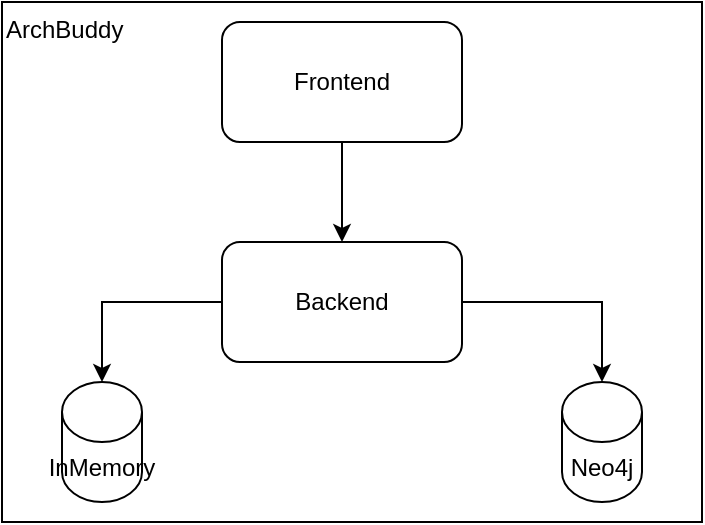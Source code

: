 <mxfile version="19.0.3" type="device" pages="3"><diagram id="ECRIwOsaevUbnALK1Nbl" name="Simplified Architecture"><mxGraphModel dx="946" dy="680" grid="1" gridSize="10" guides="1" tooltips="1" connect="1" arrows="1" fold="1" page="1" pageScale="1" pageWidth="850" pageHeight="1100" math="0" shadow="0"><root><mxCell id="0"/><mxCell id="1" parent="0"/><mxCell id="4bt8JmVCeCcWvos4akgX-1" value="ArchBuddy" style="rounded=0;whiteSpace=wrap;html=1;align=left;verticalAlign=top;" parent="1" vertex="1"><mxGeometry x="180" y="200" width="350" height="260" as="geometry"/></mxCell><mxCell id="4bt8JmVCeCcWvos4akgX-2" style="edgeStyle=orthogonalEdgeStyle;rounded=0;orthogonalLoop=1;jettySize=auto;html=1;entryX=0.5;entryY=0;entryDx=0;entryDy=0;entryPerimeter=0;" parent="1" source="4bt8JmVCeCcWvos4akgX-4" target="4bt8JmVCeCcWvos4akgX-7" edge="1"><mxGeometry relative="1" as="geometry"/></mxCell><mxCell id="4bt8JmVCeCcWvos4akgX-3" style="edgeStyle=orthogonalEdgeStyle;rounded=0;orthogonalLoop=1;jettySize=auto;html=1;entryX=0.5;entryY=0;entryDx=0;entryDy=0;entryPerimeter=0;" parent="1" source="4bt8JmVCeCcWvos4akgX-4" target="4bt8JmVCeCcWvos4akgX-8" edge="1"><mxGeometry relative="1" as="geometry"/></mxCell><mxCell id="4bt8JmVCeCcWvos4akgX-4" value="Backend" style="rounded=1;whiteSpace=wrap;html=1;" parent="1" vertex="1"><mxGeometry x="290" y="320" width="120" height="60" as="geometry"/></mxCell><mxCell id="4bt8JmVCeCcWvos4akgX-5" style="edgeStyle=orthogonalEdgeStyle;rounded=0;orthogonalLoop=1;jettySize=auto;html=1;entryX=0.5;entryY=0;entryDx=0;entryDy=0;" parent="1" source="4bt8JmVCeCcWvos4akgX-6" target="4bt8JmVCeCcWvos4akgX-4" edge="1"><mxGeometry relative="1" as="geometry"/></mxCell><mxCell id="4bt8JmVCeCcWvos4akgX-6" value="Frontend" style="rounded=1;whiteSpace=wrap;html=1;" parent="1" vertex="1"><mxGeometry x="290" y="210" width="120" height="60" as="geometry"/></mxCell><mxCell id="4bt8JmVCeCcWvos4akgX-7" value="InMemory" style="shape=cylinder3;whiteSpace=wrap;html=1;boundedLbl=1;backgroundOutline=1;size=15;" parent="1" vertex="1"><mxGeometry x="210" y="390" width="40" height="60" as="geometry"/></mxCell><mxCell id="4bt8JmVCeCcWvos4akgX-8" value="Neo4j" style="shape=cylinder3;whiteSpace=wrap;html=1;boundedLbl=1;backgroundOutline=1;size=15;" parent="1" vertex="1"><mxGeometry x="460" y="390" width="40" height="60" as="geometry"/></mxCell></root></mxGraphModel></diagram><diagram id="mmAUpQD3ylELATERHeT5" name="DER"><mxGraphModel dx="1796" dy="680" grid="1" gridSize="10" guides="1" tooltips="1" connect="1" arrows="1" fold="1" page="1" pageScale="1" pageWidth="850" pageHeight="1100" math="0" shadow="0"><root><mxCell id="0"/><mxCell id="1" parent="0"/><mxCell id="T6v0pwldo_zBCdLNgPwM-7" value="" style="rounded=0;whiteSpace=wrap;html=1;fillColor=none;dashed=1;strokeWidth=2;" parent="1" vertex="1"><mxGeometry x="-30" y="290" width="770" height="390" as="geometry"/></mxCell><mxCell id="WkL4lG4fV4KYfJ4f6us_-1" value="Entity" style="swimlane;fontStyle=1;align=center;verticalAlign=top;childLayout=stackLayout;horizontal=1;startSize=26;horizontalStack=0;resizeParent=1;resizeParentMax=0;resizeLast=0;collapsible=1;marginBottom=0;" parent="1" vertex="1"><mxGeometry x="120.06" width="160" height="234" as="geometry"><mxRectangle x="120.06" y="40" width="70" height="26" as="alternateBounds"/></mxGeometry></mxCell><mxCell id="WkL4lG4fV4KYfJ4f6us_-2" value="+ id: uuid" style="text;strokeColor=none;fillColor=none;align=left;verticalAlign=top;spacingLeft=4;spacingRight=4;overflow=hidden;rotatable=0;points=[[0,0.5],[1,0.5]];portConstraint=eastwest;" parent="WkL4lG4fV4KYfJ4f6us_-1" vertex="1"><mxGeometry y="26" width="160" height="26" as="geometry"/></mxCell><mxCell id="yqpnCSRdpN5g07DnJAGt-5" value="+ name: string" style="text;strokeColor=none;fillColor=none;align=left;verticalAlign=top;spacingLeft=4;spacingRight=4;overflow=hidden;rotatable=0;points=[[0,0.5],[1,0.5]];portConstraint=eastwest;" parent="WkL4lG4fV4KYfJ4f6us_-1" vertex="1"><mxGeometry y="52" width="160" height="26" as="geometry"/></mxCell><mxCell id="yqpnCSRdpN5g07DnJAGt-7" value="+ description: string" style="text;strokeColor=none;fillColor=none;align=left;verticalAlign=top;spacingLeft=4;spacingRight=4;overflow=hidden;rotatable=0;points=[[0,0.5],[1,0.5]];portConstraint=eastwest;" parent="WkL4lG4fV4KYfJ4f6us_-1" vertex="1"><mxGeometry y="78" width="160" height="26" as="geometry"/></mxCell><mxCell id="yqpnCSRdpN5g07DnJAGt-8" value="+ type: enum" style="text;strokeColor=none;fillColor=none;align=left;verticalAlign=top;spacingLeft=4;spacingRight=4;overflow=hidden;rotatable=0;points=[[0,0.5],[1,0.5]];portConstraint=eastwest;" parent="WkL4lG4fV4KYfJ4f6us_-1" vertex="1"><mxGeometry y="104" width="160" height="26" as="geometry"/></mxCell><mxCell id="yqpnCSRdpN5g07DnJAGt-9" value="+ variant: enum" style="text;strokeColor=none;fillColor=none;align=left;verticalAlign=top;spacingLeft=4;spacingRight=4;overflow=hidden;rotatable=0;points=[[0,0.5],[1,0.5]];portConstraint=eastwest;" parent="WkL4lG4fV4KYfJ4f6us_-1" vertex="1"><mxGeometry y="130" width="160" height="26" as="geometry"/></mxCell><mxCell id="yqpnCSRdpN5g07DnJAGt-10" value="+ includedAt: Date" style="text;strokeColor=none;fillColor=none;align=left;verticalAlign=top;spacingLeft=4;spacingRight=4;overflow=hidden;rotatable=0;points=[[0,0.5],[1,0.5]];portConstraint=eastwest;" parent="WkL4lG4fV4KYfJ4f6us_-1" vertex="1"><mxGeometry y="156" width="160" height="26" as="geometry"/></mxCell><mxCell id="yqpnCSRdpN5g07DnJAGt-11" value="+ updatedAt: Date" style="text;strokeColor=none;fillColor=none;align=left;verticalAlign=top;spacingLeft=4;spacingRight=4;overflow=hidden;rotatable=0;points=[[0,0.5],[1,0.5]];portConstraint=eastwest;" parent="WkL4lG4fV4KYfJ4f6us_-1" vertex="1"><mxGeometry y="182" width="160" height="26" as="geometry"/></mxCell><mxCell id="yqpnCSRdpN5g07DnJAGt-12" value="+ active: Boolean" style="text;strokeColor=none;fillColor=none;align=left;verticalAlign=top;spacingLeft=4;spacingRight=4;overflow=hidden;rotatable=0;points=[[0,0.5],[1,0.5]];portConstraint=eastwest;" parent="WkL4lG4fV4KYfJ4f6us_-1" vertex="1"><mxGeometry y="208" width="160" height="26" as="geometry"/></mxCell><mxCell id="yqpnCSRdpN5g07DnJAGt-13" value="Relation" style="swimlane;fontStyle=1;align=center;verticalAlign=top;childLayout=stackLayout;horizontal=1;startSize=26;horizontalStack=0;resizeParent=1;resizeParentMax=0;resizeLast=0;collapsible=1;marginBottom=0;" parent="1" vertex="1"><mxGeometry x="400.06" width="160" height="234" as="geometry"/></mxCell><mxCell id="yqpnCSRdpN5g07DnJAGt-14" value="+ id: uuid" style="text;strokeColor=none;fillColor=none;align=left;verticalAlign=top;spacingLeft=4;spacingRight=4;overflow=hidden;rotatable=0;points=[[0,0.5],[1,0.5]];portConstraint=eastwest;" parent="yqpnCSRdpN5g07DnJAGt-13" vertex="1"><mxGeometry y="26" width="160" height="26" as="geometry"/></mxCell><mxCell id="yqpnCSRdpN5g07DnJAGt-17" value="+ description: string" style="text;strokeColor=none;fillColor=none;align=left;verticalAlign=top;spacingLeft=4;spacingRight=4;overflow=hidden;rotatable=0;points=[[0,0.5],[1,0.5]];portConstraint=eastwest;" parent="yqpnCSRdpN5g07DnJAGt-13" vertex="1"><mxGeometry y="52" width="160" height="26" as="geometry"/></mxCell><mxCell id="yqpnCSRdpN5g07DnJAGt-18" value="+ detail: string" style="text;strokeColor=none;fillColor=none;align=left;verticalAlign=top;spacingLeft=4;spacingRight=4;overflow=hidden;rotatable=0;points=[[0,0.5],[1,0.5]];portConstraint=eastwest;" parent="yqpnCSRdpN5g07DnJAGt-13" vertex="1"><mxGeometry y="78" width="160" height="26" as="geometry"/></mxCell><mxCell id="yqpnCSRdpN5g07DnJAGt-22" value="+ source: entity" style="text;strokeColor=none;fillColor=none;align=left;verticalAlign=top;spacingLeft=4;spacingRight=4;overflow=hidden;rotatable=0;points=[[0,0.5],[1,0.5]];portConstraint=eastwest;" parent="yqpnCSRdpN5g07DnJAGt-13" vertex="1"><mxGeometry y="104" width="160" height="26" as="geometry"/></mxCell><mxCell id="yqpnCSRdpN5g07DnJAGt-23" value="+ target: entity" style="text;strokeColor=none;fillColor=none;align=left;verticalAlign=top;spacingLeft=4;spacingRight=4;overflow=hidden;rotatable=0;points=[[0,0.5],[1,0.5]];portConstraint=eastwest;" parent="yqpnCSRdpN5g07DnJAGt-13" vertex="1"><mxGeometry y="130" width="160" height="26" as="geometry"/></mxCell><mxCell id="yqpnCSRdpN5g07DnJAGt-24" value="+ includedAt: Date" style="text;strokeColor=none;fillColor=none;align=left;verticalAlign=top;spacingLeft=4;spacingRight=4;overflow=hidden;rotatable=0;points=[[0,0.5],[1,0.5]];portConstraint=eastwest;" parent="yqpnCSRdpN5g07DnJAGt-13" vertex="1"><mxGeometry y="156" width="160" height="26" as="geometry"/></mxCell><mxCell id="yqpnCSRdpN5g07DnJAGt-26" value="+ active: Boolean" style="text;strokeColor=none;fillColor=none;align=left;verticalAlign=top;spacingLeft=4;spacingRight=4;overflow=hidden;rotatable=0;points=[[0,0.5],[1,0.5]];portConstraint=eastwest;" parent="yqpnCSRdpN5g07DnJAGt-13" vertex="1"><mxGeometry y="182" width="160" height="26" as="geometry"/></mxCell><mxCell id="yqpnCSRdpN5g07DnJAGt-25" value="+ updatedAt: Date" style="text;strokeColor=none;fillColor=none;align=left;verticalAlign=top;spacingLeft=4;spacingRight=4;overflow=hidden;rotatable=0;points=[[0,0.5],[1,0.5]];portConstraint=eastwest;" parent="yqpnCSRdpN5g07DnJAGt-13" vertex="1"><mxGeometry y="208" width="160" height="26" as="geometry"/></mxCell><mxCell id="yqpnCSRdpN5g07DnJAGt-27" value="1" style="endArrow=open;html=1;endSize=12;startArrow=diamondThin;startSize=14;startFill=1;edgeStyle=orthogonalEdgeStyle;align=left;verticalAlign=bottom;rounded=0;" parent="1" source="yqpnCSRdpN5g07DnJAGt-22" target="WkL4lG4fV4KYfJ4f6us_-1" edge="1"><mxGeometry x="-0.5" relative="1" as="geometry"><mxPoint x="320.06" y="-90" as="sourcePoint"/><mxPoint x="480.06" y="-90" as="targetPoint"/><mxPoint as="offset"/></mxGeometry></mxCell><mxCell id="yqpnCSRdpN5g07DnJAGt-28" value="1" style="endArrow=open;html=1;endSize=12;startArrow=diamondThin;startSize=14;startFill=1;edgeStyle=orthogonalEdgeStyle;align=left;verticalAlign=bottom;rounded=0;" parent="1" source="yqpnCSRdpN5g07DnJAGt-23" target="WkL4lG4fV4KYfJ4f6us_-1" edge="1"><mxGeometry x="-0.5" relative="1" as="geometry"><mxPoint x="480.06" y="127" as="sourcePoint"/><mxPoint x="280.06" y="127" as="targetPoint"/><Array as="points"><mxPoint x="320.06" y="143"/><mxPoint x="320.06" y="143"/></Array><mxPoint as="offset"/></mxGeometry></mxCell><mxCell id="yqpnCSRdpN5g07DnJAGt-29" value="DiagramItem" style="swimlane;fontStyle=0;childLayout=stackLayout;horizontal=1;startSize=26;fillColor=none;horizontalStack=0;resizeParent=1;resizeParentMax=0;resizeLast=0;collapsible=1;marginBottom=0;" parent="1" vertex="1"><mxGeometry x="400.06" y="560" width="160" height="78" as="geometry"/></mxCell><mxCell id="yqpnCSRdpN5g07DnJAGt-33" value="+ id: uuid" style="text;strokeColor=none;fillColor=none;align=left;verticalAlign=top;spacingLeft=4;spacingRight=4;overflow=hidden;rotatable=0;points=[[0,0.5],[1,0.5]];portConstraint=eastwest;" parent="yqpnCSRdpN5g07DnJAGt-29" vertex="1"><mxGeometry y="26" width="160" height="26" as="geometry"/></mxCell><mxCell id="yqpnCSRdpN5g07DnJAGt-51" value="+ diagram: diagram" style="text;strokeColor=none;fillColor=none;align=left;verticalAlign=top;spacingLeft=4;spacingRight=4;overflow=hidden;rotatable=0;points=[[0,0.5],[1,0.5]];portConstraint=eastwest;" parent="yqpnCSRdpN5g07DnJAGt-29" vertex="1"><mxGeometry y="52" width="160" height="26" as="geometry"/></mxCell><mxCell id="yqpnCSRdpN5g07DnJAGt-34" value="Node" style="swimlane;fontStyle=0;childLayout=stackLayout;horizontal=1;startSize=26;fillColor=none;horizontalStack=0;resizeParent=1;resizeParentMax=0;resizeLast=0;collapsible=1;marginBottom=0;" parent="1" vertex="1"><mxGeometry x="120.06" y="320" width="160" height="130" as="geometry"/></mxCell><mxCell id="yqpnCSRdpN5g07DnJAGt-57" value="+ id: uuid" style="text;strokeColor=none;fillColor=none;align=left;verticalAlign=top;spacingLeft=4;spacingRight=4;overflow=hidden;rotatable=0;points=[[0,0.5],[1,0.5]];portConstraint=eastwest;" parent="yqpnCSRdpN5g07DnJAGt-34" vertex="1"><mxGeometry y="26" width="160" height="26" as="geometry"/></mxCell><mxCell id="yqpnCSRdpN5g07DnJAGt-35" value="+ x: number" style="text;strokeColor=none;fillColor=none;align=left;verticalAlign=top;spacingLeft=4;spacingRight=4;overflow=hidden;rotatable=0;points=[[0,0.5],[1,0.5]];portConstraint=eastwest;" parent="yqpnCSRdpN5g07DnJAGt-34" vertex="1"><mxGeometry y="52" width="160" height="26" as="geometry"/></mxCell><mxCell id="yqpnCSRdpN5g07DnJAGt-36" value="+ y: number" style="text;strokeColor=none;fillColor=none;align=left;verticalAlign=top;spacingLeft=4;spacingRight=4;overflow=hidden;rotatable=0;points=[[0,0.5],[1,0.5]];portConstraint=eastwest;" parent="yqpnCSRdpN5g07DnJAGt-34" vertex="1"><mxGeometry y="78" width="160" height="26" as="geometry"/></mxCell><mxCell id="yqpnCSRdpN5g07DnJAGt-59" value="+ entity: entity" style="text;strokeColor=none;fillColor=none;align=left;verticalAlign=top;spacingLeft=4;spacingRight=4;overflow=hidden;rotatable=0;points=[[0,0.5],[1,0.5]];portConstraint=eastwest;" parent="yqpnCSRdpN5g07DnJAGt-34" vertex="1"><mxGeometry y="104" width="160" height="26" as="geometry"/></mxCell><mxCell id="yqpnCSRdpN5g07DnJAGt-39" value="Edge" style="swimlane;fontStyle=0;childLayout=stackLayout;horizontal=1;startSize=26;fillColor=none;horizontalStack=0;resizeParent=1;resizeParentMax=0;resizeLast=0;collapsible=1;marginBottom=0;" parent="1" vertex="1"><mxGeometry x="400.06" y="320" width="160" height="156" as="geometry"/></mxCell><mxCell id="yqpnCSRdpN5g07DnJAGt-58" value="+ id: uuid" style="text;strokeColor=none;fillColor=none;align=left;verticalAlign=top;spacingLeft=4;spacingRight=4;overflow=hidden;rotatable=0;points=[[0,0.5],[1,0.5]];portConstraint=eastwest;" parent="yqpnCSRdpN5g07DnJAGt-39" vertex="1"><mxGeometry y="26" width="160" height="26" as="geometry"/></mxCell><mxCell id="yqpnCSRdpN5g07DnJAGt-40" value="+ sourceHandle: string" style="text;strokeColor=none;fillColor=none;align=left;verticalAlign=top;spacingLeft=4;spacingRight=4;overflow=hidden;rotatable=0;points=[[0,0.5],[1,0.5]];portConstraint=eastwest;" parent="yqpnCSRdpN5g07DnJAGt-39" vertex="1"><mxGeometry y="52" width="160" height="26" as="geometry"/></mxCell><mxCell id="yqpnCSRdpN5g07DnJAGt-41" value="+ targetHandle: string" style="text;strokeColor=none;fillColor=none;align=left;verticalAlign=top;spacingLeft=4;spacingRight=4;overflow=hidden;rotatable=0;points=[[0,0.5],[1,0.5]];portConstraint=eastwest;" parent="yqpnCSRdpN5g07DnJAGt-39" vertex="1"><mxGeometry y="78" width="160" height="26" as="geometry"/></mxCell><mxCell id="yqpnCSRdpN5g07DnJAGt-42" value="+ edgeType: Enum" style="text;strokeColor=none;fillColor=none;align=left;verticalAlign=top;spacingLeft=4;spacingRight=4;overflow=hidden;rotatable=0;points=[[0,0.5],[1,0.5]];portConstraint=eastwest;" parent="yqpnCSRdpN5g07DnJAGt-39" vertex="1"><mxGeometry y="104" width="160" height="26" as="geometry"/></mxCell><mxCell id="yqpnCSRdpN5g07DnJAGt-61" value="+ relation: relation" style="text;strokeColor=none;fillColor=none;align=left;verticalAlign=top;spacingLeft=4;spacingRight=4;overflow=hidden;rotatable=0;points=[[0,0.5],[1,0.5]];portConstraint=eastwest;" parent="yqpnCSRdpN5g07DnJAGt-39" vertex="1"><mxGeometry y="130" width="160" height="26" as="geometry"/></mxCell><mxCell id="yqpnCSRdpN5g07DnJAGt-44" value="Extends" style="endArrow=block;endSize=16;endFill=0;html=1;rounded=0;" parent="1" source="yqpnCSRdpN5g07DnJAGt-34" target="yqpnCSRdpN5g07DnJAGt-29" edge="1"><mxGeometry width="160" relative="1" as="geometry"><mxPoint x="200.06" y="350" as="sourcePoint"/><mxPoint x="80.06" y="510" as="targetPoint"/></mxGeometry></mxCell><mxCell id="yqpnCSRdpN5g07DnJAGt-45" value="Extends" style="endArrow=block;endSize=16;endFill=0;html=1;rounded=0;" parent="1" source="yqpnCSRdpN5g07DnJAGt-39" target="yqpnCSRdpN5g07DnJAGt-29" edge="1"><mxGeometry width="160" relative="1" as="geometry"><mxPoint x="231.797" y="454" as="sourcePoint"/><mxPoint x="290.389" y="550" as="targetPoint"/></mxGeometry></mxCell><mxCell id="yqpnCSRdpN5g07DnJAGt-46" value="Diagram" style="swimlane;fontStyle=0;childLayout=stackLayout;horizontal=1;startSize=26;fillColor=none;horizontalStack=0;resizeParent=1;resizeParentMax=0;resizeLast=0;collapsible=1;marginBottom=0;" parent="1" vertex="1"><mxGeometry x="120.06" y="560" width="160" height="104" as="geometry"/></mxCell><mxCell id="yqpnCSRdpN5g07DnJAGt-47" value="+ id: uuid" style="text;strokeColor=none;fillColor=none;align=left;verticalAlign=top;spacingLeft=4;spacingRight=4;overflow=hidden;rotatable=0;points=[[0,0.5],[1,0.5]];portConstraint=eastwest;" parent="yqpnCSRdpN5g07DnJAGt-46" vertex="1"><mxGeometry y="26" width="160" height="26" as="geometry"/></mxCell><mxCell id="yqpnCSRdpN5g07DnJAGt-48" value="+ name: string" style="text;strokeColor=none;fillColor=none;align=left;verticalAlign=top;spacingLeft=4;spacingRight=4;overflow=hidden;rotatable=0;points=[[0,0.5],[1,0.5]];portConstraint=eastwest;" parent="yqpnCSRdpN5g07DnJAGt-46" vertex="1"><mxGeometry y="52" width="160" height="26" as="geometry"/></mxCell><mxCell id="yqpnCSRdpN5g07DnJAGt-55" value="+ entity: entity" style="text;strokeColor=none;fillColor=none;align=left;verticalAlign=top;spacingLeft=4;spacingRight=4;overflow=hidden;rotatable=0;points=[[0,0.5],[1,0.5]];portConstraint=eastwest;" parent="yqpnCSRdpN5g07DnJAGt-46" vertex="1"><mxGeometry y="78" width="160" height="26" as="geometry"/></mxCell><mxCell id="yqpnCSRdpN5g07DnJAGt-52" value="has" style="endArrow=open;html=1;endSize=12;startArrow=diamondThin;startSize=14;startFill=0;edgeStyle=orthogonalEdgeStyle;rounded=0;" parent="1" source="yqpnCSRdpN5g07DnJAGt-51" target="yqpnCSRdpN5g07DnJAGt-46" edge="1"><mxGeometry relative="1" as="geometry"><mxPoint x="340.06" y="560" as="sourcePoint"/><mxPoint x="500.06" y="560" as="targetPoint"/><Array as="points"><mxPoint x="310.06" y="625"/><mxPoint x="310.06" y="625"/></Array></mxGeometry></mxCell><mxCell id="yqpnCSRdpN5g07DnJAGt-53" value="0..n" style="edgeLabel;resizable=0;html=1;align=left;verticalAlign=top;" parent="yqpnCSRdpN5g07DnJAGt-52" connectable="0" vertex="1"><mxGeometry x="-1" relative="1" as="geometry"><mxPoint x="-40" y="-25" as="offset"/></mxGeometry></mxCell><mxCell id="yqpnCSRdpN5g07DnJAGt-54" value="1" style="edgeLabel;resizable=0;html=1;align=right;verticalAlign=top;" parent="yqpnCSRdpN5g07DnJAGt-52" connectable="0" vertex="1"><mxGeometry x="1" relative="1" as="geometry"><mxPoint x="25" as="offset"/></mxGeometry></mxCell><mxCell id="yqpnCSRdpN5g07DnJAGt-56" value="U" style="endArrow=open;html=1;endSize=12;startArrow=diamondThin;startSize=14;startFill=1;edgeStyle=orthogonalEdgeStyle;align=left;verticalAlign=bottom;rounded=0;" parent="1" source="yqpnCSRdpN5g07DnJAGt-55" target="WkL4lG4fV4KYfJ4f6us_-1" edge="1"><mxGeometry x="-1" y="3" relative="1" as="geometry"><mxPoint x="80.06" y="420" as="sourcePoint"/><mxPoint x="240.06" y="420" as="targetPoint"/><Array as="points"><mxPoint x="40.06" y="650"/><mxPoint x="40.06" y="157"/></Array></mxGeometry></mxCell><mxCell id="T6v0pwldo_zBCdLNgPwM-1" value="Used for C4 level 2, 3 (not in user yet)" style="edgeLabel;html=1;align=center;verticalAlign=middle;resizable=0;points=[];rotation=90;" parent="yqpnCSRdpN5g07DnJAGt-56" vertex="1" connectable="0"><mxGeometry x="0.041" y="-3" relative="1" as="geometry"><mxPoint x="-3" y="110" as="offset"/></mxGeometry></mxCell><mxCell id="yqpnCSRdpN5g07DnJAGt-60" value="1" style="endArrow=open;html=1;endSize=12;startArrow=diamondThin;startSize=14;startFill=1;edgeStyle=orthogonalEdgeStyle;align=left;verticalAlign=bottom;rounded=0;" parent="1" source="yqpnCSRdpN5g07DnJAGt-59" target="WkL4lG4fV4KYfJ4f6us_-1" edge="1"><mxGeometry x="-0.888" relative="1" as="geometry"><mxPoint x="-39.94" y="674.0" as="sourcePoint"/><mxPoint x="120.06" y="167" as="targetPoint"/><Array as="points"><mxPoint x="80" y="440"/><mxPoint x="80" y="260"/><mxPoint x="200" y="260"/></Array><mxPoint as="offset"/></mxGeometry></mxCell><mxCell id="yqpnCSRdpN5g07DnJAGt-62" value="1" style="endArrow=open;html=1;endSize=12;startArrow=diamondThin;startSize=14;startFill=1;edgeStyle=orthogonalEdgeStyle;align=left;verticalAlign=bottom;rounded=0;" parent="1" source="yqpnCSRdpN5g07DnJAGt-61" target="yqpnCSRdpN5g07DnJAGt-13" edge="1"><mxGeometry x="-0.888" relative="1" as="geometry"><mxPoint x="120.06" y="467.034" as="sourcePoint"/><mxPoint x="120.06" y="250" as="targetPoint"/><Array as="points"><mxPoint x="600" y="460"/><mxPoint x="600" y="260"/><mxPoint x="480" y="260"/></Array><mxPoint as="offset"/></mxGeometry></mxCell><mxCell id="T6v0pwldo_zBCdLNgPwM-3" style="edgeStyle=orthogonalEdgeStyle;rounded=0;orthogonalLoop=1;jettySize=auto;html=1;strokeColor=#B5739D;strokeWidth=3;" parent="1" source="T6v0pwldo_zBCdLNgPwM-2" target="yqpnCSRdpN5g07DnJAGt-9" edge="1"><mxGeometry relative="1" as="geometry"><Array as="points"><mxPoint x="-20" y="143"/><mxPoint x="-20" y="143"/></Array></mxGeometry></mxCell><mxCell id="T6v0pwldo_zBCdLNgPwM-4" style="edgeStyle=orthogonalEdgeStyle;rounded=0;orthogonalLoop=1;jettySize=auto;html=1;strokeColor=#B5739D;strokeWidth=3;exitX=1;exitY=0.5;exitDx=0;exitDy=0;" parent="1" source="EVARLMbGSnJAhbbtar2K-2" target="yqpnCSRdpN5g07DnJAGt-12" edge="1"><mxGeometry relative="1" as="geometry"><Array as="points"><mxPoint x="20" y="221"/></Array></mxGeometry></mxCell><mxCell id="T6v0pwldo_zBCdLNgPwM-2" value="Move to ViewPoint?" style="text;html=1;strokeColor=none;fillColor=none;align=center;verticalAlign=middle;whiteSpace=wrap;rounded=0;" parent="1" vertex="1"><mxGeometry x="-60" y="128" width="60" height="30" as="geometry"/></mxCell><mxCell id="T6v0pwldo_zBCdLNgPwM-6" style="edgeStyle=orthogonalEdgeStyle;rounded=0;orthogonalLoop=1;jettySize=auto;html=1;strokeColor=#B5739D;strokeWidth=3;" parent="1" source="T6v0pwldo_zBCdLNgPwM-5" target="yqpnCSRdpN5g07DnJAGt-26" edge="1"><mxGeometry relative="1" as="geometry"/></mxCell><mxCell id="T6v0pwldo_zBCdLNgPwM-5" value="Attribute not in use yet" style="text;html=1;strokeColor=none;fillColor=none;align=center;verticalAlign=middle;whiteSpace=wrap;rounded=0;" parent="1" vertex="1"><mxGeometry x="600" y="180" width="100" height="30" as="geometry"/></mxCell><mxCell id="T6v0pwldo_zBCdLNgPwM-10" value="viewPoint" style="text;html=1;strokeColor=none;fillColor=none;align=center;verticalAlign=middle;whiteSpace=wrap;rounded=0;" parent="1" vertex="1"><mxGeometry x="680" y="650" width="60" height="30" as="geometry"/></mxCell><mxCell id="EVARLMbGSnJAhbbtar2K-2" value="Attribute not in use yet" style="text;html=1;strokeColor=none;fillColor=none;align=center;verticalAlign=middle;whiteSpace=wrap;rounded=0;" vertex="1" parent="1"><mxGeometry x="-80" y="206" width="100" height="30" as="geometry"/></mxCell><mxCell id="EVARLMbGSnJAhbbtar2K-3" value="Tags" style="swimlane;fontStyle=0;childLayout=stackLayout;horizontal=1;startSize=26;fillColor=none;horizontalStack=0;resizeParent=1;resizeParentMax=0;resizeLast=0;collapsible=1;marginBottom=0;" vertex="1" parent="1"><mxGeometry x="-250" y="500" width="160" height="104" as="geometry"/></mxCell><mxCell id="EVARLMbGSnJAhbbtar2K-4" value="+ id: uuid" style="text;strokeColor=none;fillColor=none;align=left;verticalAlign=top;spacingLeft=4;spacingRight=4;overflow=hidden;rotatable=0;points=[[0,0.5],[1,0.5]];portConstraint=eastwest;" vertex="1" parent="EVARLMbGSnJAhbbtar2K-3"><mxGeometry y="26" width="160" height="26" as="geometry"/></mxCell><mxCell id="EVARLMbGSnJAhbbtar2K-5" value="+ type: enum" style="text;strokeColor=none;fillColor=none;align=left;verticalAlign=top;spacingLeft=4;spacingRight=4;overflow=hidden;rotatable=0;points=[[0,0.5],[1,0.5]];portConstraint=eastwest;" vertex="1" parent="EVARLMbGSnJAhbbtar2K-3"><mxGeometry y="52" width="160" height="26" as="geometry"/></mxCell><mxCell id="EVARLMbGSnJAhbbtar2K-7" value="+ name: string" style="text;strokeColor=none;fillColor=none;align=left;verticalAlign=top;spacingLeft=4;spacingRight=4;overflow=hidden;rotatable=0;points=[[0,0.5],[1,0.5]];portConstraint=eastwest;" vertex="1" parent="EVARLMbGSnJAhbbtar2K-3"><mxGeometry y="78" width="160" height="26" as="geometry"/></mxCell><mxCell id="EVARLMbGSnJAhbbtar2K-9" value="1" style="endArrow=open;html=1;endSize=12;startArrow=diamondThin;startSize=14;startFill=0;edgeStyle=orthogonalEdgeStyle;align=left;verticalAlign=bottom;rounded=0;exitX=1;exitY=0.5;exitDx=0;exitDy=0;entryX=0.006;entryY=0.096;entryDx=0;entryDy=0;entryPerimeter=0;" edge="1" parent="1" source="EVARLMbGSnJAhbbtar2K-5" target="yqpnCSRdpN5g07DnJAGt-46"><mxGeometry x="-1" y="3" relative="1" as="geometry"><mxPoint x="20" y="450" as="sourcePoint"/><mxPoint x="180" y="450" as="targetPoint"/></mxGeometry></mxCell><mxCell id="EVARLMbGSnJAhbbtar2K-11" style="edgeStyle=orthogonalEdgeStyle;rounded=0;orthogonalLoop=1;jettySize=auto;html=1;entryX=0.55;entryY=1.038;entryDx=0;entryDy=0;entryPerimeter=0;" edge="1" parent="1" source="EVARLMbGSnJAhbbtar2K-10" target="EVARLMbGSnJAhbbtar2K-7"><mxGeometry relative="1" as="geometry"/></mxCell><mxCell id="EVARLMbGSnJAhbbtar2K-10" value="For performance reasons the diagram will contain the list of tags" style="text;html=1;strokeColor=none;fillColor=none;align=center;verticalAlign=middle;whiteSpace=wrap;rounded=0;" vertex="1" parent="1"><mxGeometry x="-240" y="650" width="150" height="56" as="geometry"/></mxCell></root></mxGraphModel></diagram><diagram id="wJtqXkaFH0Xu7lEhNZXY" name="Authentication"><mxGraphModel dx="946" dy="680" grid="1" gridSize="10" guides="1" tooltips="1" connect="1" arrows="1" fold="1" page="1" pageScale="1" pageWidth="850" pageHeight="1100" math="0" shadow="0"><root><mxCell id="0"/><mxCell id="1" parent="0"/><mxCell id="pw-5WNvCyLqrUlJ074nL-1" value="ArchBuddy" style="rounded=0;whiteSpace=wrap;html=1;align=left;verticalAlign=top;" vertex="1" parent="1"><mxGeometry x="180" y="200" width="210" height="270" as="geometry"/></mxCell><mxCell id="pw-5WNvCyLqrUlJ074nL-8" style="edgeStyle=orthogonalEdgeStyle;rounded=0;orthogonalLoop=1;jettySize=auto;html=1;entryX=0.25;entryY=1;entryDx=0;entryDy=0;exitX=0.25;exitY=0;exitDx=0;exitDy=0;" edge="1" parent="1" source="pw-5WNvCyLqrUlJ074nL-2" target="pw-5WNvCyLqrUlJ074nL-3"><mxGeometry relative="1" as="geometry"/></mxCell><mxCell id="pw-5WNvCyLqrUlJ074nL-12" value="Internal JWT" style="edgeLabel;html=1;align=center;verticalAlign=middle;resizable=0;points=[];" vertex="1" connectable="0" parent="pw-5WNvCyLqrUlJ074nL-8"><mxGeometry x="-0.044" y="4" relative="1" as="geometry"><mxPoint y="-17" as="offset"/></mxGeometry></mxCell><mxCell id="pw-5WNvCyLqrUlJ074nL-2" value="Backend" style="rounded=1;whiteSpace=wrap;html=1;" vertex="1" parent="1"><mxGeometry x="230" y="390" width="120" height="60" as="geometry"/></mxCell><mxCell id="pw-5WNvCyLqrUlJ074nL-5" value="redirect to login" style="edgeStyle=orthogonalEdgeStyle;rounded=0;orthogonalLoop=1;jettySize=auto;html=1;entryX=0;entryY=0.25;entryDx=0;entryDy=0;exitX=1;exitY=0.25;exitDx=0;exitDy=0;" edge="1" parent="1" source="pw-5WNvCyLqrUlJ074nL-3" target="pw-5WNvCyLqrUlJ074nL-4"><mxGeometry relative="1" as="geometry"/></mxCell><mxCell id="pw-5WNvCyLqrUlJ074nL-7" value="Send token data" style="edgeStyle=orthogonalEdgeStyle;rounded=0;orthogonalLoop=1;jettySize=auto;html=1;exitX=0.75;exitY=1;exitDx=0;exitDy=0;entryX=0.75;entryY=0;entryDx=0;entryDy=0;" edge="1" parent="1" source="pw-5WNvCyLqrUlJ074nL-3" target="pw-5WNvCyLqrUlJ074nL-2"><mxGeometry x="0.556" relative="1" as="geometry"><mxPoint as="offset"/></mxGeometry></mxCell><mxCell id="pw-5WNvCyLqrUlJ074nL-3" value="Frontend" style="rounded=1;whiteSpace=wrap;html=1;" vertex="1" parent="1"><mxGeometry x="230" y="240" width="120" height="60" as="geometry"/></mxCell><mxCell id="pw-5WNvCyLqrUlJ074nL-6" value="callback" style="edgeStyle=orthogonalEdgeStyle;rounded=0;orthogonalLoop=1;jettySize=auto;html=1;entryX=1;entryY=0.75;entryDx=0;entryDy=0;exitX=0;exitY=0.75;exitDx=0;exitDy=0;" edge="1" parent="1" source="pw-5WNvCyLqrUlJ074nL-4" target="pw-5WNvCyLqrUlJ074nL-3"><mxGeometry relative="1" as="geometry"/></mxCell><mxCell id="pw-5WNvCyLqrUlJ074nL-4" value="Google" style="rounded=1;whiteSpace=wrap;html=1;" vertex="1" parent="1"><mxGeometry x="490" y="240" width="120" height="60" as="geometry"/></mxCell><mxCell id="pw-5WNvCyLqrUlJ074nL-10" style="edgeStyle=orthogonalEdgeStyle;rounded=0;orthogonalLoop=1;jettySize=auto;html=1;entryX=0;entryY=0.5;entryDx=0;entryDy=0;" edge="1" parent="1" source="pw-5WNvCyLqrUlJ074nL-9" target="pw-5WNvCyLqrUlJ074nL-3"><mxGeometry relative="1" as="geometry"/></mxCell><mxCell id="pw-5WNvCyLqrUlJ074nL-11" value="Login" style="edgeLabel;html=1;align=center;verticalAlign=middle;resizable=0;points=[];" vertex="1" connectable="0" parent="pw-5WNvCyLqrUlJ074nL-10"><mxGeometry x="-0.167" y="-2" relative="1" as="geometry"><mxPoint as="offset"/></mxGeometry></mxCell><mxCell id="pw-5WNvCyLqrUlJ074nL-9" value="User" style="shape=umlActor;verticalLabelPosition=bottom;verticalAlign=top;html=1;outlineConnect=0;" vertex="1" parent="1"><mxGeometry x="80" y="240" width="30" height="60" as="geometry"/></mxCell></root></mxGraphModel></diagram></mxfile>